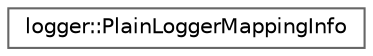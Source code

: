digraph "Graphical Class Hierarchy"
{
 // LATEX_PDF_SIZE
  bgcolor="transparent";
  edge [fontname=Helvetica,fontsize=10,labelfontname=Helvetica,labelfontsize=10];
  node [fontname=Helvetica,fontsize=10,shape=box,height=0.2,width=0.4];
  rankdir="LR";
  Node0 [id="Node000000",label="logger::PlainLoggerMappingInfo",height=0.2,width=0.4,color="grey40", fillcolor="white", style="filled",URL="$da/de7/structlogger_1_1PlainLoggerMappingInfo.html",tooltip=" "];
}

